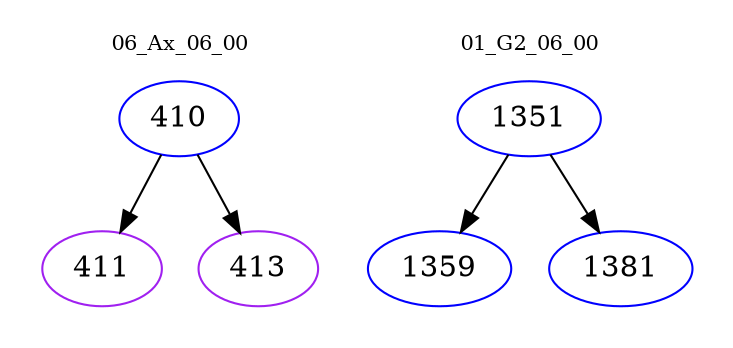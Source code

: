 digraph{
subgraph cluster_0 {
color = white
label = "06_Ax_06_00";
fontsize=10;
T0_410 [label="410", color="blue"]
T0_410 -> T0_411 [color="black"]
T0_411 [label="411", color="purple"]
T0_410 -> T0_413 [color="black"]
T0_413 [label="413", color="purple"]
}
subgraph cluster_1 {
color = white
label = "01_G2_06_00";
fontsize=10;
T1_1351 [label="1351", color="blue"]
T1_1351 -> T1_1359 [color="black"]
T1_1359 [label="1359", color="blue"]
T1_1351 -> T1_1381 [color="black"]
T1_1381 [label="1381", color="blue"]
}
}
